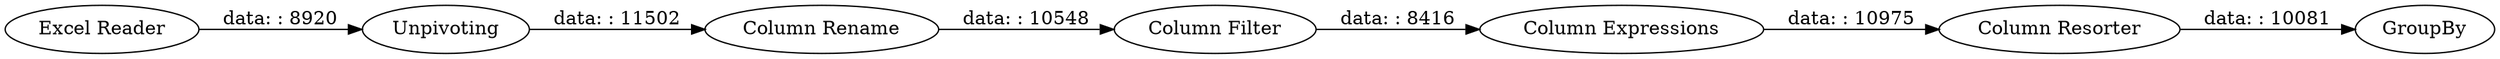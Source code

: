digraph {
	"-5317762705540121312_5" [label="Column Filter"]
	"-5317762705540121312_3" [label=Unpivoting]
	"-5317762705540121312_1" [label="Excel Reader"]
	"-5317762705540121312_7" [label="Column Resorter"]
	"-5317762705540121312_4" [label="Column Rename"]
	"-5317762705540121312_2" [label=GroupBy]
	"-5317762705540121312_6" [label="Column Expressions"]
	"-5317762705540121312_5" -> "-5317762705540121312_6" [label="data: : 8416"]
	"-5317762705540121312_3" -> "-5317762705540121312_4" [label="data: : 11502"]
	"-5317762705540121312_6" -> "-5317762705540121312_7" [label="data: : 10975"]
	"-5317762705540121312_4" -> "-5317762705540121312_5" [label="data: : 10548"]
	"-5317762705540121312_7" -> "-5317762705540121312_2" [label="data: : 10081"]
	"-5317762705540121312_1" -> "-5317762705540121312_3" [label="data: : 8920"]
	rankdir=LR
}
